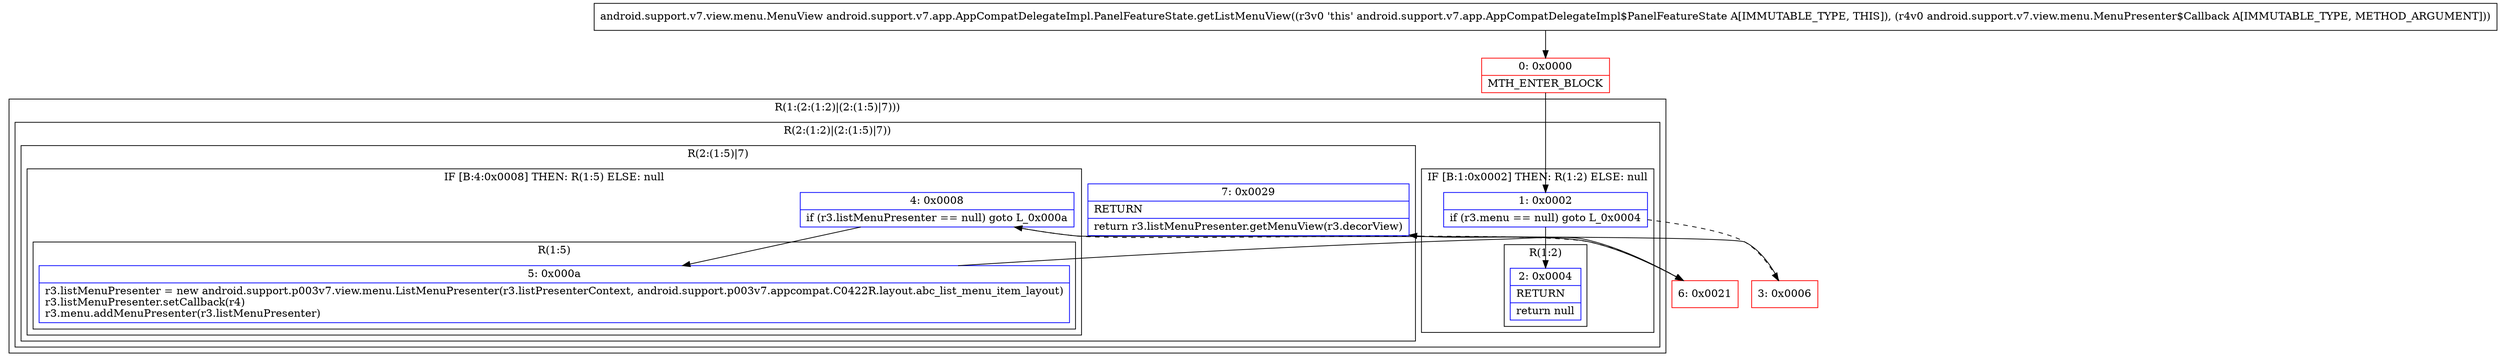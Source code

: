 digraph "CFG forandroid.support.v7.app.AppCompatDelegateImpl.PanelFeatureState.getListMenuView(Landroid\/support\/v7\/view\/menu\/MenuPresenter$Callback;)Landroid\/support\/v7\/view\/menu\/MenuView;" {
subgraph cluster_Region_1172242337 {
label = "R(1:(2:(1:2)|(2:(1:5)|7)))";
node [shape=record,color=blue];
subgraph cluster_Region_675998620 {
label = "R(2:(1:2)|(2:(1:5)|7))";
node [shape=record,color=blue];
subgraph cluster_IfRegion_1340061674 {
label = "IF [B:1:0x0002] THEN: R(1:2) ELSE: null";
node [shape=record,color=blue];
Node_1 [shape=record,label="{1\:\ 0x0002|if (r3.menu == null) goto L_0x0004\l}"];
subgraph cluster_Region_46917514 {
label = "R(1:2)";
node [shape=record,color=blue];
Node_2 [shape=record,label="{2\:\ 0x0004|RETURN\l|return null\l}"];
}
}
subgraph cluster_Region_819606405 {
label = "R(2:(1:5)|7)";
node [shape=record,color=blue];
subgraph cluster_IfRegion_1337141257 {
label = "IF [B:4:0x0008] THEN: R(1:5) ELSE: null";
node [shape=record,color=blue];
Node_4 [shape=record,label="{4\:\ 0x0008|if (r3.listMenuPresenter == null) goto L_0x000a\l}"];
subgraph cluster_Region_2111940338 {
label = "R(1:5)";
node [shape=record,color=blue];
Node_5 [shape=record,label="{5\:\ 0x000a|r3.listMenuPresenter = new android.support.p003v7.view.menu.ListMenuPresenter(r3.listPresenterContext, android.support.p003v7.appcompat.C0422R.layout.abc_list_menu_item_layout)\lr3.listMenuPresenter.setCallback(r4)\lr3.menu.addMenuPresenter(r3.listMenuPresenter)\l}"];
}
}
Node_7 [shape=record,label="{7\:\ 0x0029|RETURN\l|return r3.listMenuPresenter.getMenuView(r3.decorView)\l}"];
}
}
}
Node_0 [shape=record,color=red,label="{0\:\ 0x0000|MTH_ENTER_BLOCK\l}"];
Node_3 [shape=record,color=red,label="{3\:\ 0x0006}"];
Node_6 [shape=record,color=red,label="{6\:\ 0x0021}"];
MethodNode[shape=record,label="{android.support.v7.view.menu.MenuView android.support.v7.app.AppCompatDelegateImpl.PanelFeatureState.getListMenuView((r3v0 'this' android.support.v7.app.AppCompatDelegateImpl$PanelFeatureState A[IMMUTABLE_TYPE, THIS]), (r4v0 android.support.v7.view.menu.MenuPresenter$Callback A[IMMUTABLE_TYPE, METHOD_ARGUMENT])) }"];
MethodNode -> Node_0;
Node_1 -> Node_2;
Node_1 -> Node_3[style=dashed];
Node_4 -> Node_5;
Node_4 -> Node_6[style=dashed];
Node_5 -> Node_6;
Node_0 -> Node_1;
Node_3 -> Node_4;
Node_6 -> Node_7;
}

